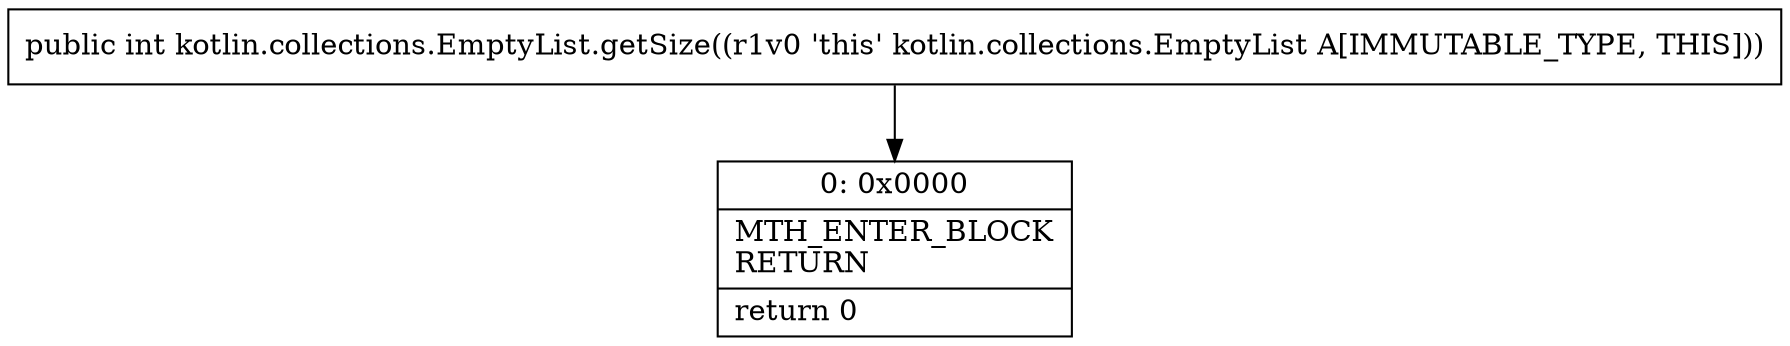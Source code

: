 digraph "CFG forkotlin.collections.EmptyList.getSize()I" {
Node_0 [shape=record,label="{0\:\ 0x0000|MTH_ENTER_BLOCK\lRETURN\l|return 0\l}"];
MethodNode[shape=record,label="{public int kotlin.collections.EmptyList.getSize((r1v0 'this' kotlin.collections.EmptyList A[IMMUTABLE_TYPE, THIS])) }"];
MethodNode -> Node_0;
}

